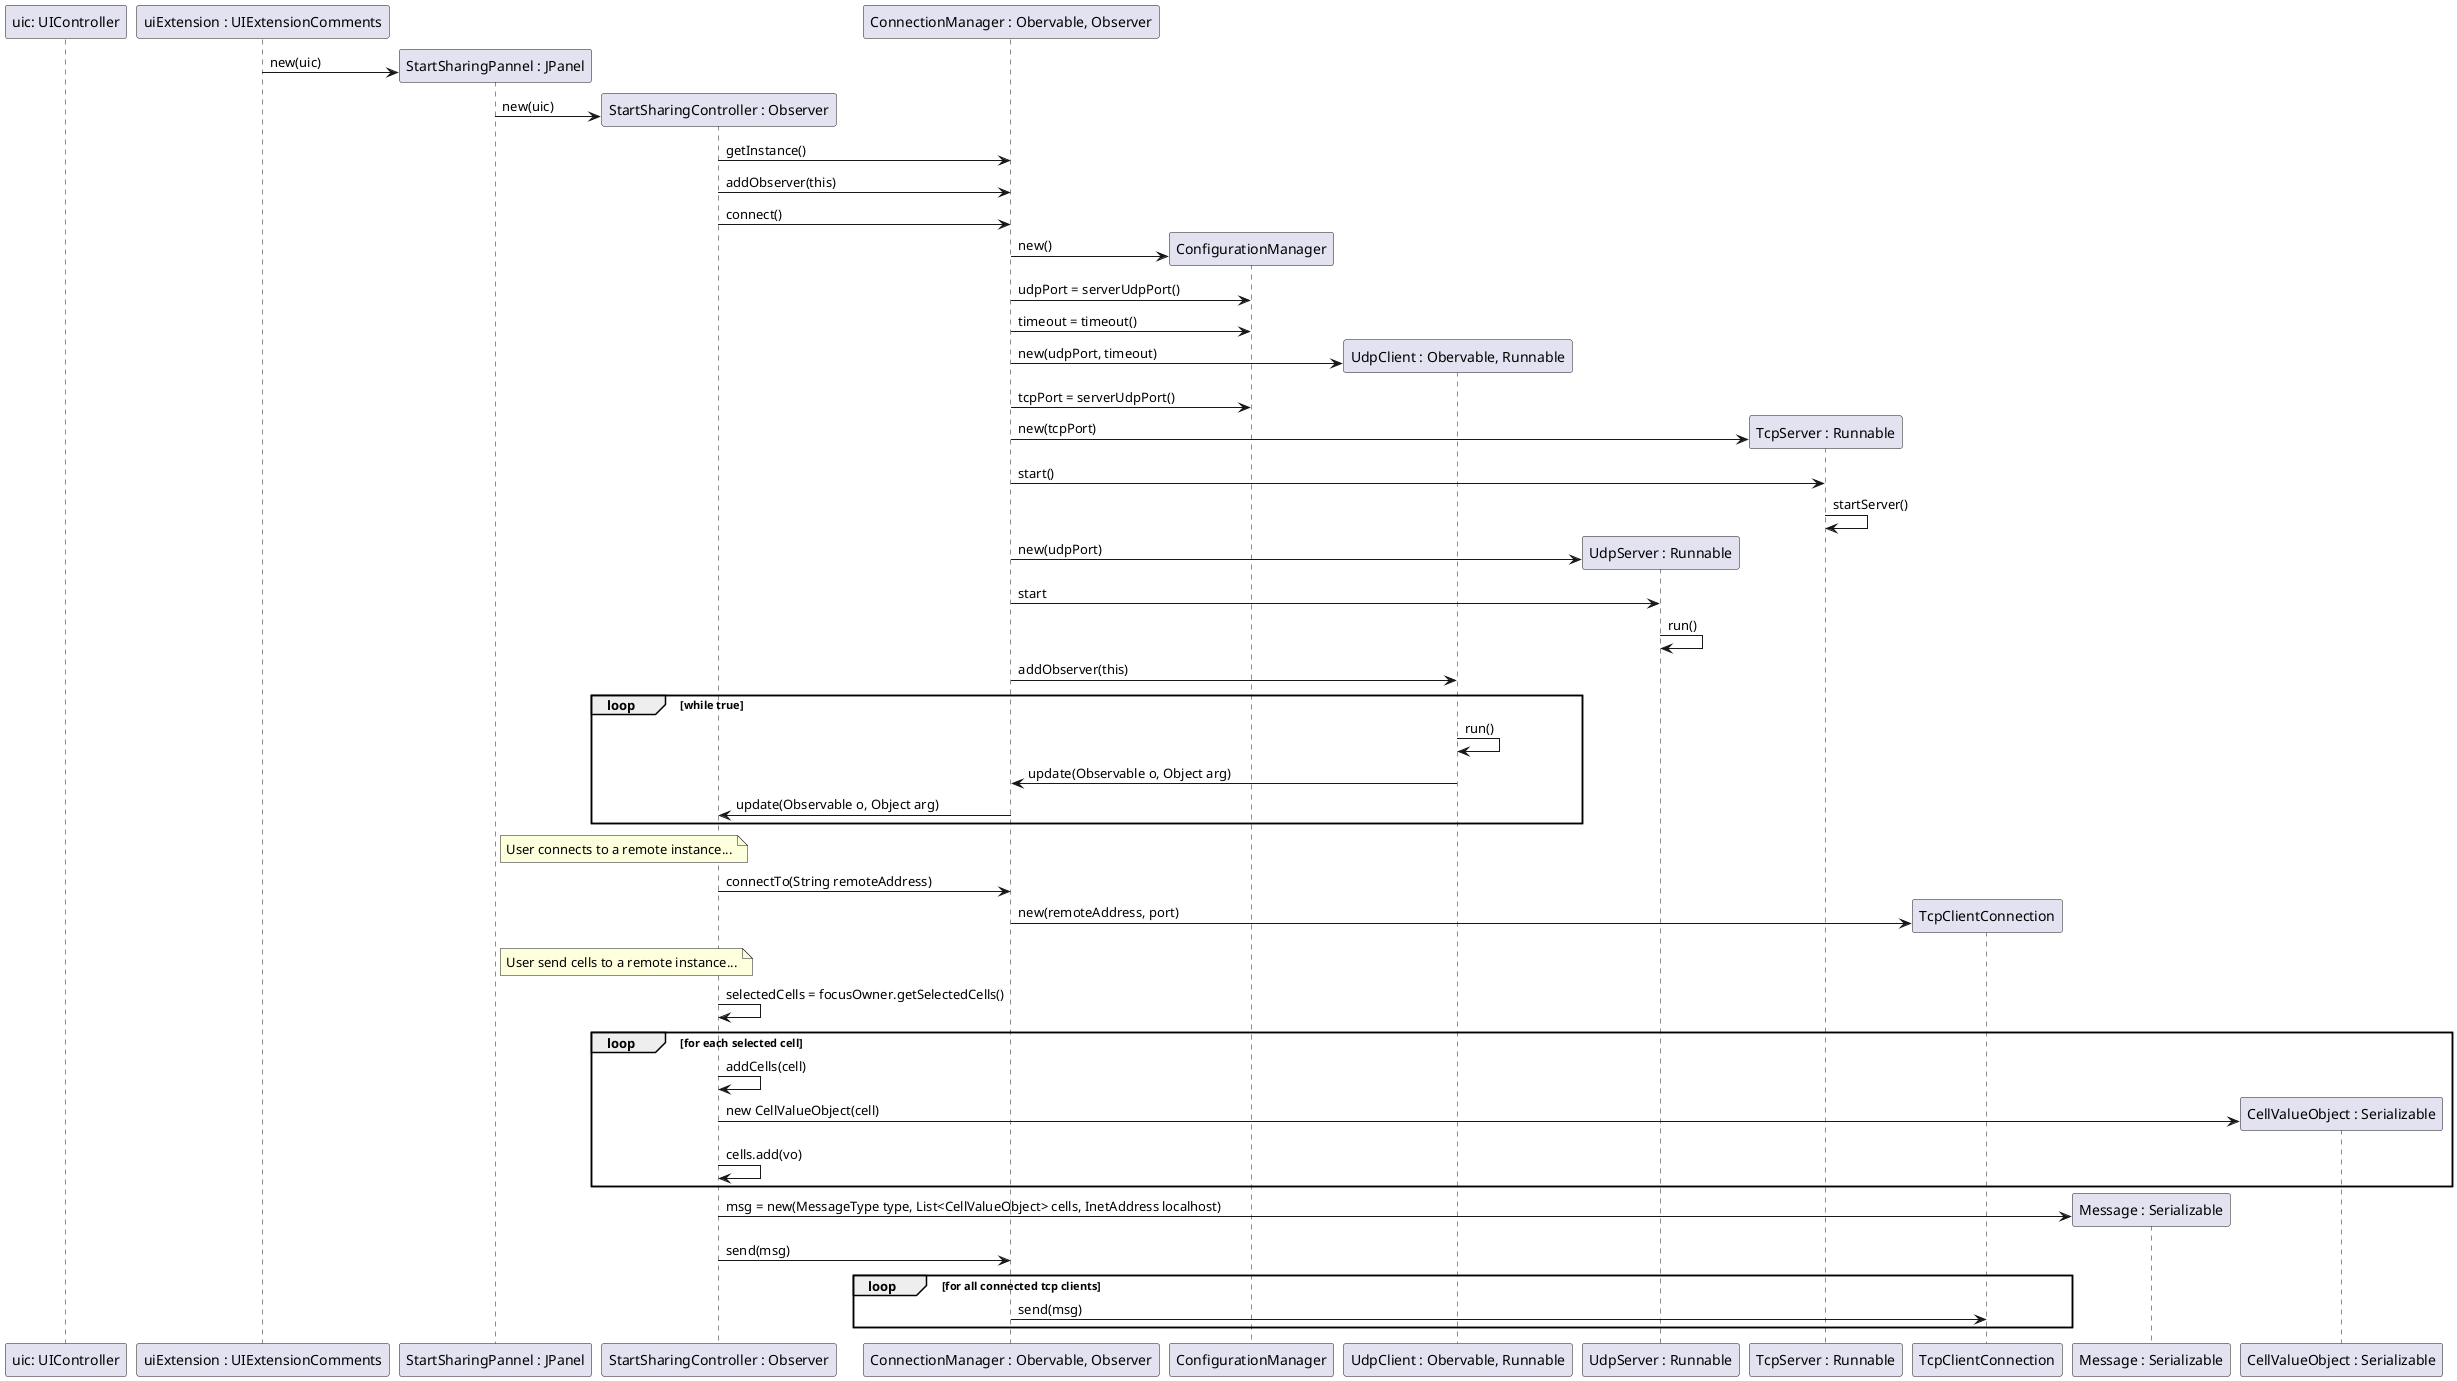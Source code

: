 @startuml doc-files/ipc01_01_design_02.png
    participant "uic: UIController" as uic
    participant "uiExtension : UIExtensionComments" as UIExt
    participant "StartSharingPannel : JPanel" as cp
    participant "StartSharingController : Observer" as ctrl
    participant "ConnectionManager : Obervable, Observer" as conMgr
    participant "ConfigurationManager" as cfg
    participant "UdpClient : Obervable, Runnable" as udpC
    participant "UdpServer : Runnable" as udpS
    participant "TcpServer : Runnable" as tcpS
    participant "TcpClientConnection"  as tcpC
    participant "Message : Serializable"  as msg
    participant "CellValueObject : Serializable"  as vo
 
    create cp
        UIExt -> cp :  new(uic)
    create ctrl
        cp -> ctrl : new(uic) 
    
    ctrl -> conMgr : getInstance()
    ctrl -> conMgr : addObserver(this)
    ctrl -> conMgr : connect()

    create cfg
        conMgr -> cfg : new()

        conMgr -> cfg : udpPort = serverUdpPort()
        conMgr -> cfg : timeout = timeout()
    create udpC
        conMgr -> udpC : new(udpPort, timeout)

        conMgr -> cfg : tcpPort = serverUdpPort()
    create tcpS
        conMgr -> tcpS : new(tcpPort)
        conMgr -> tcpS : start()
        tcpS -> tcpS : startServer()

    create udpS
        conMgr -> udpS : new(udpPort)
        conMgr -> udpS : start
        udpS -> udpS : run()
        
    conMgr -> udpC : addObserver(this)

    loop while true
    
        udpC -> udpC : run()

        udpC -> conMgr : update(Observable o, Object arg)

        conMgr -> ctrl : update(Observable o, Object arg)

    end

    note right of cp
        User connects to a remote instance...
    end note

    ctrl -> conMgr : connectTo(String remoteAddress)
    
    create tcpC
        conMgr -> tcpC : new(remoteAddress, port)

    
    note right of cp
        User send cells to a remote instance...
    end note
    
    ctrl -> ctrl : selectedCells = focusOwner.getSelectedCells()

    loop for each selected cell
        ctrl -> ctrl : addCells(cell)

        create vo
            ctrl -> vo : new CellValueObject(cell)

        ctrl -> ctrl : cells.add(vo) 
    end

    create msg
        ctrl -> msg : msg = new(MessageType type, List<CellValueObject> cells, InetAddress localhost)

    ctrl -> conMgr : send(msg)

    loop for all connected tcp clients
        conMgr -> tcpC : send(msg)

    end
@enduml